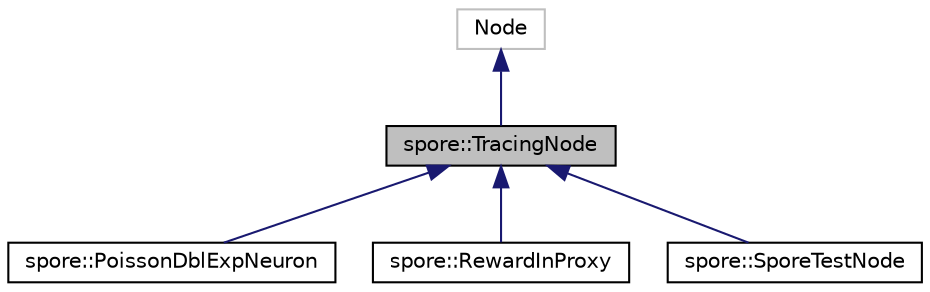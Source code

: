 digraph "spore::TracingNode"
{
  edge [fontname="Helvetica",fontsize="10",labelfontname="Helvetica",labelfontsize="10"];
  node [fontname="Helvetica",fontsize="10",shape=record];
  Node0 [label="spore::TracingNode",height=0.2,width=0.4,color="black", fillcolor="grey75", style="filled", fontcolor="black"];
  Node1 -> Node0 [dir="back",color="midnightblue",fontsize="10",style="solid",fontname="Helvetica"];
  Node1 [label="Node",height=0.2,width=0.4,color="grey75", fillcolor="white", style="filled"];
  Node0 -> Node2 [dir="back",color="midnightblue",fontsize="10",style="solid",fontname="Helvetica"];
  Node2 [label="spore::PoissonDblExpNeuron",height=0.2,width=0.4,color="black", fillcolor="white", style="filled",URL="$classspore_1_1PoissonDblExpNeuron.html",tooltip="Point process neuron with double-exponential shaped PSCs. "];
  Node0 -> Node3 [dir="back",color="midnightblue",fontsize="10",style="solid",fontname="Helvetica"];
  Node3 [label="spore::RewardInProxy",height=0.2,width=0.4,color="black", fillcolor="white", style="filled",URL="$classspore_1_1RewardInProxy.html",tooltip="A device allows to receive reward traces from another process. "];
  Node0 -> Node4 [dir="back",color="midnightblue",fontsize="10",style="solid",fontname="Helvetica"];
  Node4 [label="spore::SporeTestNode",height=0.2,width=0.4,color="black", fillcolor="white", style="filled",URL="$classspore_1_1SporeTestNode.html",tooltip="Node to test the SPORE module. "];
}
